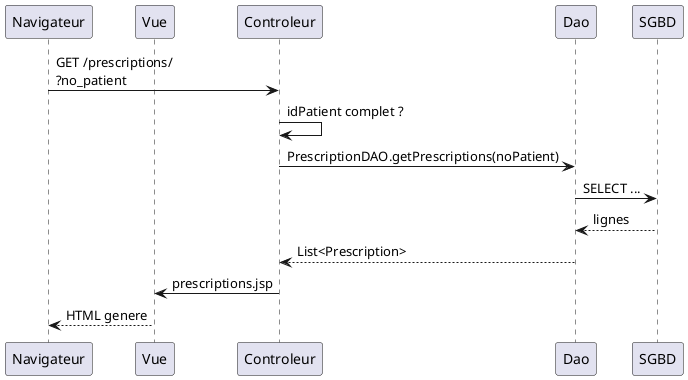 /**
	 * afficher prescriptions
	 * @startuml 
	 * participant Navigateur 
	 * participant Vue
	 * 
	 *           Navigateur -> Controleur: GET /prescriptions/\n?no_patient
	 *           Controleur -> Controleur: idPatient complet ?
	 *           Controleur -> Dao: PrescriptionDAO.getPrescriptions(noPatient)
	 *           Dao -> SGBD: SELECT ...
	 *           SGBD --> Dao: lignes
	 *           Dao --> Controleur: List<Prescription>
	 *           Controleur -> Vue: prescriptions.jsp
	 *           Vue --> Navigateur: HTML genere
	 * @enduml
	 */
	
	/**
	 * 
	 * @startuml 
	 * participant Navigateur 
	 * participant Vue
	 * 
	 *           Navigateur -> Controleur: /administration_medicament\n+parametres 
	 *           Controleur -> Dao: EHPAD.getPensionnaires()
	 *           Controleur -> Dao: EHPAD.getOrdonnances()
	 *           Dao -> SGBD: SQL SELECT id_pensionnaire, id_medicament, posologie, jour\n FROM prescription\n GROUP BY id_pensionnaire\nWHERE date_fin_traitement<NOW()
	 *           SGBD --> Dao: id_pensionnaire, id_medicament, posologie, jour
	 *           Dao --> Controleur: new Ordonnance
	 *           Controleur -> Vue: ordonnances.jsp 
	 *           Vue --> Navigateur: HTML genere
	 * @enduml
	 */